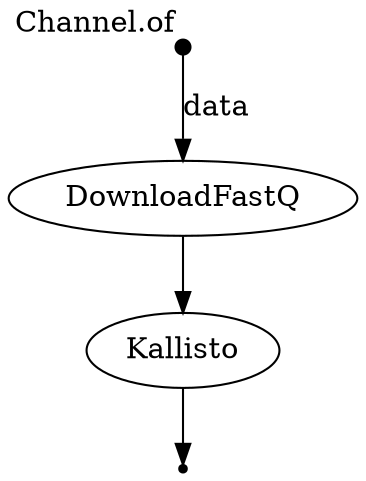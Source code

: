 digraph "flowchart" {
p0 [shape=point,label="",fixedsize=true,width=0.1,xlabel="Channel.of"];
p1 [label="DownloadFastQ"];
p0 -> p1 [label="data"];

p1 [label="DownloadFastQ"];
p2 [label="Kallisto"];
p1 -> p2;

p2 [label="Kallisto"];
p3 [shape=point];
p2 -> p3;

}
